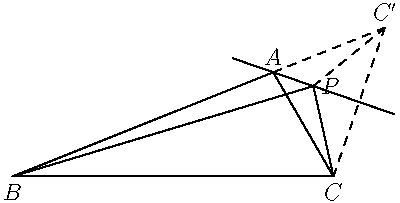 
import graph;
import geometry;
import contour;

size(200);

//xaxis("$x$", -6,6, Arrow);
//yaxis("$y$", -4,4, Arrow);

real a = 5;
real b = 3;
real c = 4;

pair B = (-1*c, 0);
label("$B$", B, S);
pair C = (c, 0);
label("$C$", C, S);

pair O = (0,0);
//label("$O$", O, S);
path myellipse = ellipse(O, a, b);
//draw(myellipse);

real theta = pi / 3;
pair A = (a*cos(theta), b*sin(theta));
label("$A$", A, N);

real tangentline(pair t) {
  real x = t.x;
  real y = t.y;
  return A.x*x/(a*a)+A.y*y/(b*b)-1;
}

guide[][] g1 = contour(tangentline, (0, 0), (5.5, 3.5), new real[]{0}, 100);
//draw(g1);

draw(B -- A -- C -- cycle);

real tangentline2(real x) {
  return A.y-(b*b*A.x)/(a*a*A.y)*(x-A.x);
}

real tmin = A.x - 1;
real tmax = A.x + 3;

pair TL = (tmin, tangentline2(tmin));
pair TR = (tmax, tangentline2(tmax));
draw(TL -- TR);

pair C1 = reflect(TL, TR) * C;
label("$C'$", C1, N);
draw(C -- C1, dashed);
draw(A -- C1, dashed);

pair P = (A.x + 1, tangentline2(A.x+1));
label("$P$", P, E);
draw(B -- P -- C);
draw(P -- C1, dashed);
